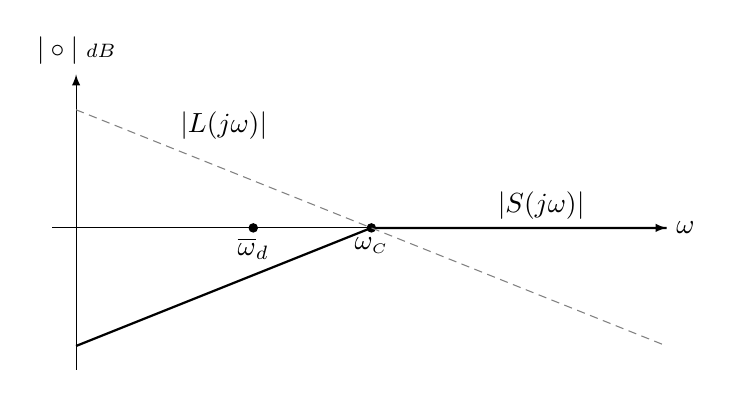 ﻿\begin{tikzpicture} [scale=1.5]

% Punti sul grafico
	\filldraw (2.5,0) circle (1pt) node[below] (wc) {$\omega_{{\scriptscriptstyle C}}$};
	\filldraw (1.5,0) circle (1pt) node[below] (wd) {$\overline{\omega}_{d}$};
% Assi
	\draw[-latex] (-0.2, 0) -- (5, 0) node[right] {$\omega$};
	\draw[-latex] (0, -1.2) -- (0, 1.3) node[above] {$|\circ|\; \scriptstyle dB$};

% Funzioni
	\draw[thick] (0, -1) -- ++(2.5,1) -- ++(2.5, 0) node [near end, above left=-1pt] {$|S(j\omega)|$};
	\draw[densely dashed, gray] (0, 1) -- (5, -1) node [near start, above=7pt, black] {$|L(j\omega)|$};
\end{tikzpicture}